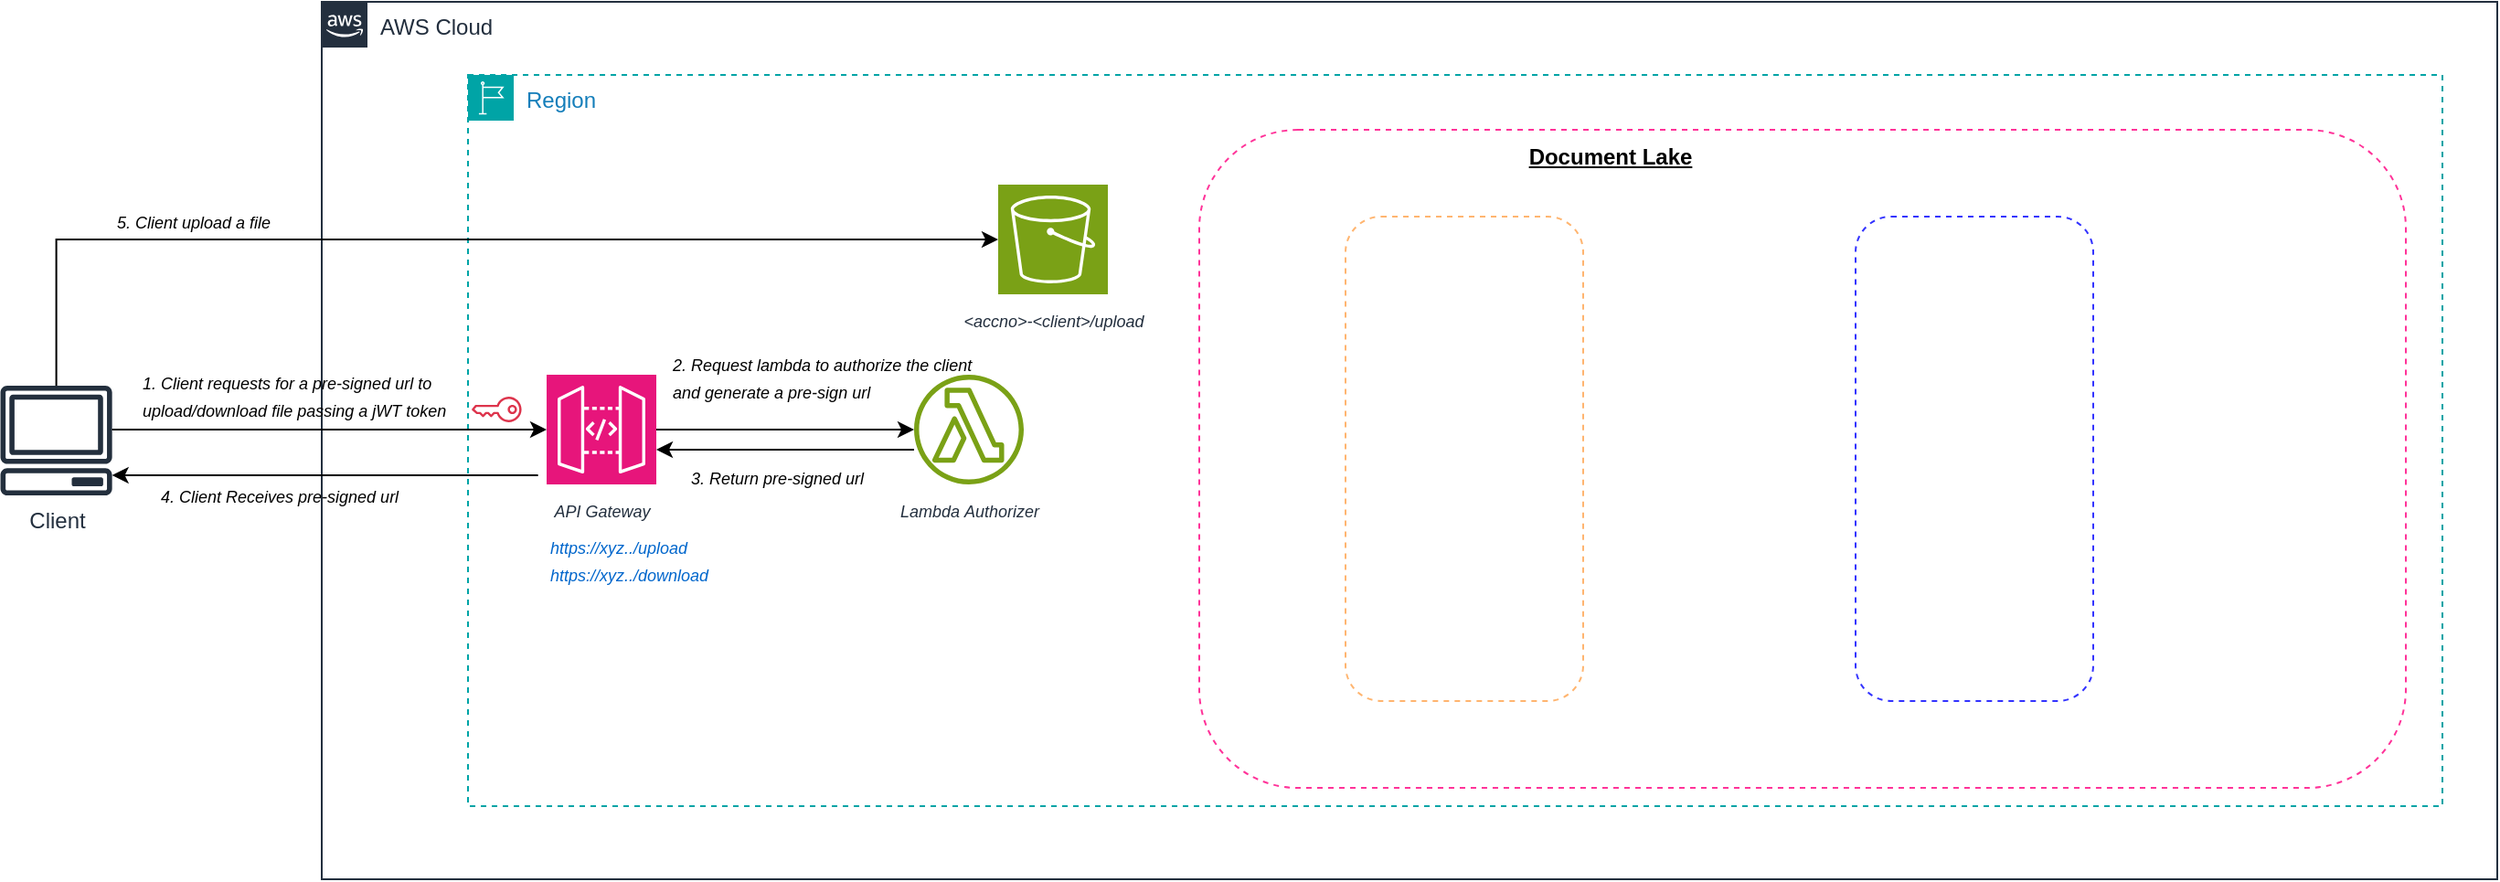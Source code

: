 <mxfile version="28.1.0">
  <diagram name="Page-1" id="ryHnzd1SwBJD7CzwkW12">
    <mxGraphModel dx="712" dy="492" grid="1" gridSize="10" guides="1" tooltips="1" connect="1" arrows="1" fold="1" page="1" pageScale="1" pageWidth="1169" pageHeight="827" math="0" shadow="0">
      <root>
        <mxCell id="0" />
        <mxCell id="1" parent="0" />
        <mxCell id="O__BoMiXWu6asMsOb4TM-1" value="AWS Cloud" style="points=[[0,0],[0.25,0],[0.5,0],[0.75,0],[1,0],[1,0.25],[1,0.5],[1,0.75],[1,1],[0.75,1],[0.5,1],[0.25,1],[0,1],[0,0.75],[0,0.5],[0,0.25]];outlineConnect=0;gradientColor=none;html=1;whiteSpace=wrap;fontSize=12;fontStyle=0;container=1;pointerEvents=0;collapsible=0;recursiveResize=0;shape=mxgraph.aws4.group;grIcon=mxgraph.aws4.group_aws_cloud_alt;strokeColor=#232F3E;fillColor=none;verticalAlign=top;align=left;spacingLeft=30;fontColor=#232F3E;dashed=0;" vertex="1" parent="1">
          <mxGeometry x="200" y="80" width="1190" height="480" as="geometry" />
        </mxCell>
        <mxCell id="O__BoMiXWu6asMsOb4TM-2" value="Region" style="points=[[0,0],[0.25,0],[0.5,0],[0.75,0],[1,0],[1,0.25],[1,0.5],[1,0.75],[1,1],[0.75,1],[0.5,1],[0.25,1],[0,1],[0,0.75],[0,0.5],[0,0.25]];outlineConnect=0;gradientColor=none;html=1;whiteSpace=wrap;fontSize=12;fontStyle=0;container=1;pointerEvents=0;collapsible=0;recursiveResize=0;shape=mxgraph.aws4.group;grIcon=mxgraph.aws4.group_region;strokeColor=#00A4A6;fillColor=none;verticalAlign=top;align=left;spacingLeft=30;fontColor=#147EBA;dashed=1;" vertex="1" parent="O__BoMiXWu6asMsOb4TM-1">
          <mxGeometry x="80" y="40" width="1080" height="400" as="geometry" />
        </mxCell>
        <mxCell id="O__BoMiXWu6asMsOb4TM-3" value="&lt;font style=&quot;font-size: 9px;&quot;&gt;&lt;i&gt;&amp;lt;accno&amp;gt;-&amp;lt;client&amp;gt;/upload&lt;/i&gt;&lt;/font&gt;" style="sketch=0;points=[[0,0,0],[0.25,0,0],[0.5,0,0],[0.75,0,0],[1,0,0],[0,1,0],[0.25,1,0],[0.5,1,0],[0.75,1,0],[1,1,0],[0,0.25,0],[0,0.5,0],[0,0.75,0],[1,0.25,0],[1,0.5,0],[1,0.75,0]];outlineConnect=0;fontColor=#232F3E;fillColor=#7AA116;strokeColor=#ffffff;dashed=0;verticalLabelPosition=bottom;verticalAlign=top;align=center;html=1;fontSize=12;fontStyle=0;aspect=fixed;shape=mxgraph.aws4.resourceIcon;resIcon=mxgraph.aws4.s3;" vertex="1" parent="O__BoMiXWu6asMsOb4TM-2">
          <mxGeometry x="290" y="60" width="60" height="60" as="geometry" />
        </mxCell>
        <mxCell id="O__BoMiXWu6asMsOb4TM-11" value="" style="edgeStyle=orthogonalEdgeStyle;rounded=0;orthogonalLoop=1;jettySize=auto;html=1;" edge="1" parent="O__BoMiXWu6asMsOb4TM-2" source="O__BoMiXWu6asMsOb4TM-4" target="O__BoMiXWu6asMsOb4TM-10">
          <mxGeometry relative="1" as="geometry" />
        </mxCell>
        <mxCell id="O__BoMiXWu6asMsOb4TM-4" value="&lt;font style=&quot;font-size: 9px;&quot;&gt;&lt;i&gt;API Gateway&lt;/i&gt;&lt;/font&gt;" style="sketch=0;points=[[0,0,0],[0.25,0,0],[0.5,0,0],[0.75,0,0],[1,0,0],[0,1,0],[0.25,1,0],[0.5,1,0],[0.75,1,0],[1,1,0],[0,0.25,0],[0,0.5,0],[0,0.75,0],[1,0.25,0],[1,0.5,0],[1,0.75,0]];outlineConnect=0;fontColor=#232F3E;fillColor=#E7157B;strokeColor=#ffffff;dashed=0;verticalLabelPosition=bottom;verticalAlign=top;align=center;html=1;fontSize=12;fontStyle=0;aspect=fixed;shape=mxgraph.aws4.resourceIcon;resIcon=mxgraph.aws4.api_gateway;" vertex="1" parent="O__BoMiXWu6asMsOb4TM-2">
          <mxGeometry x="43" y="164" width="60" height="60" as="geometry" />
        </mxCell>
        <mxCell id="O__BoMiXWu6asMsOb4TM-9" value="&lt;font style=&quot;font-size: 9px; color: rgb(0, 102, 204);&quot;&gt;&lt;i style=&quot;&quot;&gt;https://xyz../upload&lt;/i&gt;&lt;/font&gt;&lt;div&gt;&lt;font style=&quot;font-size: 9px; color: rgb(0, 102, 204);&quot;&gt;&lt;i&gt;https://xyz../download&lt;/i&gt;&lt;/font&gt;&lt;/div&gt;" style="text;html=1;align=left;verticalAlign=middle;whiteSpace=wrap;rounded=0;" vertex="1" parent="O__BoMiXWu6asMsOb4TM-2">
          <mxGeometry x="43" y="250" width="110" height="30" as="geometry" />
        </mxCell>
        <mxCell id="O__BoMiXWu6asMsOb4TM-10" value="&lt;font style=&quot;font-size: 9px;&quot;&gt;&lt;i&gt;Lambda&amp;nbsp;&lt;/i&gt;&lt;/font&gt;&lt;i style=&quot;font-size: 9px; background-color: transparent; color: light-dark(rgb(35, 47, 62), rgb(189, 199, 212));&quot;&gt;Authorizer&lt;/i&gt;" style="sketch=0;outlineConnect=0;fontColor=#232F3E;gradientColor=none;fillColor=#7AA116;strokeColor=none;dashed=0;verticalLabelPosition=bottom;verticalAlign=top;align=center;html=1;fontSize=12;fontStyle=0;aspect=fixed;pointerEvents=1;shape=mxgraph.aws4.lambda_function;" vertex="1" parent="O__BoMiXWu6asMsOb4TM-2">
          <mxGeometry x="244" y="164" width="60" height="60" as="geometry" />
        </mxCell>
        <mxCell id="O__BoMiXWu6asMsOb4TM-12" value="&lt;font style=&quot;font-size: 9px;&quot;&gt;&lt;i&gt;&lt;font style=&quot;&quot;&gt;2. Request lambda to authorize the client&lt;/font&gt;&lt;/i&gt;&lt;/font&gt;&lt;div&gt;&lt;font style=&quot;font-size: 9px;&quot;&gt;&lt;i&gt;&lt;font style=&quot;&quot;&gt;and generate a pre-sign url&lt;/font&gt;&lt;/i&gt;&lt;/font&gt;&lt;/div&gt;" style="text;html=1;align=left;verticalAlign=middle;whiteSpace=wrap;rounded=0;" vertex="1" parent="O__BoMiXWu6asMsOb4TM-2">
          <mxGeometry x="110" y="150" width="170" height="30" as="geometry" />
        </mxCell>
        <mxCell id="O__BoMiXWu6asMsOb4TM-15" style="edgeStyle=orthogonalEdgeStyle;rounded=0;orthogonalLoop=1;jettySize=auto;html=1;entryX=1;entryY=0.5;entryDx=0;entryDy=0;entryPerimeter=0;" edge="1" parent="O__BoMiXWu6asMsOb4TM-2">
          <mxGeometry relative="1" as="geometry">
            <mxPoint x="244.001" y="205" as="sourcePoint" />
            <mxPoint x="103" y="205" as="targetPoint" />
          </mxGeometry>
        </mxCell>
        <mxCell id="O__BoMiXWu6asMsOb4TM-16" value="&lt;font style=&quot;font-size: 9px;&quot;&gt;&lt;i&gt;&lt;font style=&quot;&quot;&gt;3. Return pre-signed url&lt;br&gt;&lt;/font&gt;&lt;/i&gt;&lt;/font&gt;" style="text;html=1;align=left;verticalAlign=middle;whiteSpace=wrap;rounded=0;" vertex="1" parent="O__BoMiXWu6asMsOb4TM-2">
          <mxGeometry x="120" y="210" width="110" height="20" as="geometry" />
        </mxCell>
        <mxCell id="O__BoMiXWu6asMsOb4TM-13" value="" style="sketch=0;outlineConnect=0;fontColor=#232F3E;gradientColor=none;fillColor=#DD344C;strokeColor=none;dashed=0;verticalLabelPosition=bottom;verticalAlign=top;align=center;html=1;fontSize=12;fontStyle=0;aspect=fixed;pointerEvents=1;shape=mxgraph.aws4.addon;direction=west;" vertex="1" parent="O__BoMiXWu6asMsOb4TM-2">
          <mxGeometry x="2" y="176" width="27.3" height="14" as="geometry" />
        </mxCell>
        <mxCell id="O__BoMiXWu6asMsOb4TM-21" value="" style="rounded=1;whiteSpace=wrap;html=1;textOpacity=0;fillStyle=hatch;dashed=1;strokeColor=#FF3399;" vertex="1" parent="O__BoMiXWu6asMsOb4TM-2">
          <mxGeometry x="400" y="30" width="660" height="360" as="geometry" />
        </mxCell>
        <mxCell id="O__BoMiXWu6asMsOb4TM-22" value="&lt;b&gt;&lt;u&gt;Document Lake&lt;/u&gt;&lt;/b&gt;" style="text;html=1;align=center;verticalAlign=middle;whiteSpace=wrap;rounded=0;" vertex="1" parent="O__BoMiXWu6asMsOb4TM-2">
          <mxGeometry x="570" y="30" width="110" height="30" as="geometry" />
        </mxCell>
        <mxCell id="O__BoMiXWu6asMsOb4TM-23" value="" style="rounded=1;whiteSpace=wrap;html=1;textOpacity=0;fillStyle=hatch;dashed=1;strokeColor=#FFB570;" vertex="1" parent="O__BoMiXWu6asMsOb4TM-2">
          <mxGeometry x="480" y="77.5" width="130" height="265" as="geometry" />
        </mxCell>
        <mxCell id="O__BoMiXWu6asMsOb4TM-24" value="" style="rounded=1;whiteSpace=wrap;html=1;textOpacity=0;fillStyle=hatch;dashed=1;strokeColor=#3333FF;" vertex="1" parent="O__BoMiXWu6asMsOb4TM-2">
          <mxGeometry x="759" y="77.5" width="130" height="265" as="geometry" />
        </mxCell>
        <mxCell id="O__BoMiXWu6asMsOb4TM-17" style="edgeStyle=orthogonalEdgeStyle;rounded=0;orthogonalLoop=1;jettySize=auto;html=1;" edge="1" parent="O__BoMiXWu6asMsOb4TM-1" target="O__BoMiXWu6asMsOb4TM-5">
          <mxGeometry relative="1" as="geometry">
            <mxPoint x="118.301" y="259" as="sourcePoint" />
            <mxPoint x="-110" y="280" as="targetPoint" />
            <Array as="points">
              <mxPoint x="-60" y="259" />
              <mxPoint x="-60" y="259" />
            </Array>
          </mxGeometry>
        </mxCell>
        <mxCell id="O__BoMiXWu6asMsOb4TM-5" value="Client" style="sketch=0;outlineConnect=0;fontColor=#232F3E;gradientColor=none;fillColor=#232F3D;strokeColor=none;dashed=0;verticalLabelPosition=bottom;verticalAlign=top;align=center;html=1;fontSize=12;fontStyle=0;aspect=fixed;pointerEvents=1;shape=mxgraph.aws4.client;" vertex="1" parent="1">
          <mxGeometry x="24" y="290" width="61.58" height="60" as="geometry" />
        </mxCell>
        <mxCell id="O__BoMiXWu6asMsOb4TM-6" style="edgeStyle=orthogonalEdgeStyle;rounded=0;orthogonalLoop=1;jettySize=auto;html=1;entryX=0;entryY=0.5;entryDx=0;entryDy=0;entryPerimeter=0;" edge="1" parent="1" source="O__BoMiXWu6asMsOb4TM-5" target="O__BoMiXWu6asMsOb4TM-4">
          <mxGeometry relative="1" as="geometry">
            <Array as="points">
              <mxPoint x="140" y="314" />
              <mxPoint x="140" y="314" />
            </Array>
          </mxGeometry>
        </mxCell>
        <mxCell id="O__BoMiXWu6asMsOb4TM-8" value="&lt;font style=&quot;font-size: 9px;&quot;&gt;&lt;i&gt;&lt;font style=&quot;&quot;&gt;1. Client requests for a pre-signed url to upload/download&lt;/font&gt; &lt;font style=&quot;&quot;&gt;file passing a jWT token&lt;/font&gt;&lt;/i&gt;&lt;/font&gt;" style="text;html=1;align=left;verticalAlign=middle;whiteSpace=wrap;rounded=0;" vertex="1" parent="1">
          <mxGeometry x="100" y="280" width="170" height="30" as="geometry" />
        </mxCell>
        <mxCell id="O__BoMiXWu6asMsOb4TM-18" value="&lt;font style=&quot;font-size: 9px;&quot;&gt;&lt;i&gt;&lt;font style=&quot;&quot;&gt;4. Client Receives pre-signed url&lt;br&gt;&lt;/font&gt;&lt;/i&gt;&lt;/font&gt;" style="text;html=1;align=left;verticalAlign=middle;whiteSpace=wrap;rounded=0;" vertex="1" parent="1">
          <mxGeometry x="110" y="340" width="150" height="20" as="geometry" />
        </mxCell>
        <mxCell id="O__BoMiXWu6asMsOb4TM-19" style="edgeStyle=orthogonalEdgeStyle;rounded=0;orthogonalLoop=1;jettySize=auto;html=1;entryX=0;entryY=0.5;entryDx=0;entryDy=0;entryPerimeter=0;" edge="1" parent="1" source="O__BoMiXWu6asMsOb4TM-5" target="O__BoMiXWu6asMsOb4TM-3">
          <mxGeometry relative="1" as="geometry">
            <Array as="points">
              <mxPoint x="55" y="210" />
            </Array>
          </mxGeometry>
        </mxCell>
        <mxCell id="O__BoMiXWu6asMsOb4TM-20" value="&lt;font style=&quot;font-size: 9px;&quot;&gt;&lt;i&gt;&lt;font style=&quot;&quot;&gt;5. Client upload a file&lt;br&gt;&lt;/font&gt;&lt;/i&gt;&lt;/font&gt;" style="text;html=1;align=left;verticalAlign=middle;whiteSpace=wrap;rounded=0;" vertex="1" parent="1">
          <mxGeometry x="85.58" y="190" width="100" height="20" as="geometry" />
        </mxCell>
      </root>
    </mxGraphModel>
  </diagram>
</mxfile>

